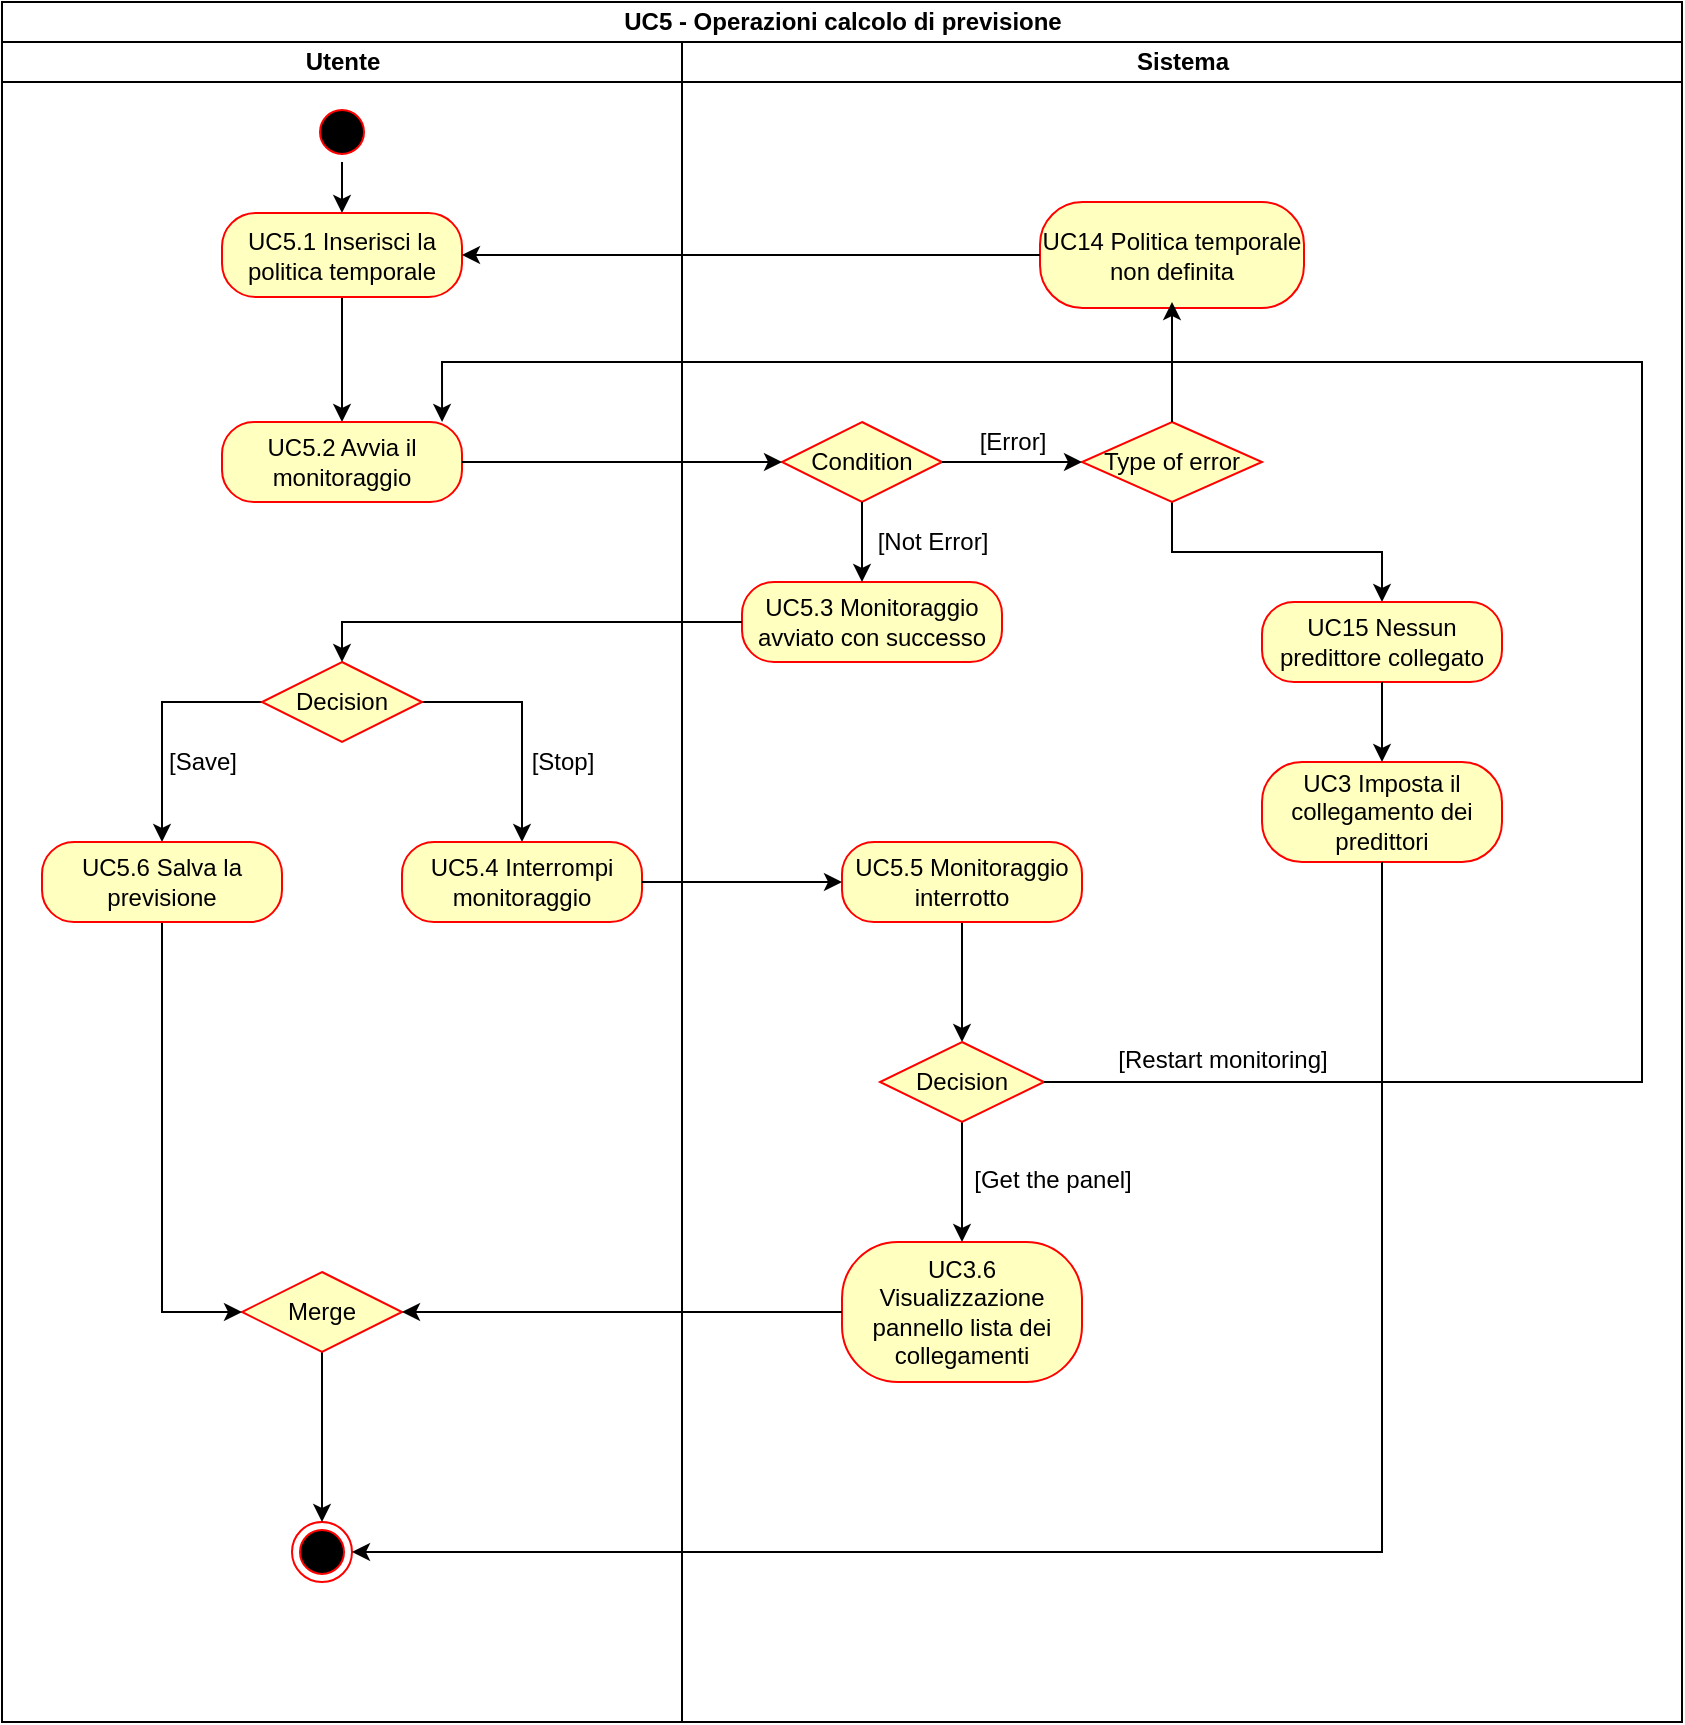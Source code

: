 <mxfile version="13.1.10" type="device"><diagram name="Page-1" id="0783ab3e-0a74-02c8-0abd-f7b4e66b4bec"><mxGraphModel dx="1422" dy="763" grid="1" gridSize="10" guides="1" tooltips="1" connect="1" arrows="1" fold="1" page="1" pageScale="1" pageWidth="850" pageHeight="1100" background="#ffffff" math="0" shadow="0"><root><mxCell id="0"/><mxCell id="1" parent="0"/><mxCell id="SB3XlCeH_5vNEiVYcazy-69" value="UC5 - Operazioni calcolo di previsione" style="swimlane;html=1;childLayout=stackLayout;resizeParent=1;resizeParentMax=0;startSize=20;" vertex="1" parent="1"><mxGeometry x="100" y="60" width="840" height="860" as="geometry"/></mxCell><mxCell id="SB3XlCeH_5vNEiVYcazy-70" value="Utente" style="swimlane;html=1;startSize=20;" vertex="1" parent="SB3XlCeH_5vNEiVYcazy-69"><mxGeometry y="20" width="340" height="840" as="geometry"/></mxCell><mxCell id="SB3XlCeH_5vNEiVYcazy-71" style="edgeStyle=orthogonalEdgeStyle;rounded=0;orthogonalLoop=1;jettySize=auto;html=1;exitX=0.5;exitY=1;exitDx=0;exitDy=0;" edge="1" parent="SB3XlCeH_5vNEiVYcazy-70" source="SB3XlCeH_5vNEiVYcazy-82" target="SB3XlCeH_5vNEiVYcazy-81"><mxGeometry relative="1" as="geometry"/></mxCell><mxCell id="SB3XlCeH_5vNEiVYcazy-72" style="edgeStyle=orthogonalEdgeStyle;rounded=0;orthogonalLoop=1;jettySize=auto;html=1;exitX=0;exitY=0.5;exitDx=0;exitDy=0;" edge="1" parent="SB3XlCeH_5vNEiVYcazy-70" source="SB3XlCeH_5vNEiVYcazy-76" target="SB3XlCeH_5vNEiVYcazy-80"><mxGeometry relative="1" as="geometry"/></mxCell><mxCell id="SB3XlCeH_5vNEiVYcazy-73" style="edgeStyle=orthogonalEdgeStyle;rounded=0;orthogonalLoop=1;jettySize=auto;html=1;exitX=1;exitY=0.5;exitDx=0;exitDy=0;entryX=0.5;entryY=0;entryDx=0;entryDy=0;" edge="1" parent="SB3XlCeH_5vNEiVYcazy-70" source="SB3XlCeH_5vNEiVYcazy-76" target="SB3XlCeH_5vNEiVYcazy-83"><mxGeometry relative="1" as="geometry"/></mxCell><mxCell id="SB3XlCeH_5vNEiVYcazy-75" value="[Save]" style="text;html=1;align=center;verticalAlign=middle;resizable=0;points=[];autosize=1;" vertex="1" parent="SB3XlCeH_5vNEiVYcazy-70"><mxGeometry x="75" y="350" width="50" height="20" as="geometry"/></mxCell><mxCell id="SB3XlCeH_5vNEiVYcazy-74" value="" style="ellipse;html=1;shape=endState;fillColor=#000000;strokeColor=#ff0000;" vertex="1" parent="SB3XlCeH_5vNEiVYcazy-70"><mxGeometry x="145" y="740" width="30" height="30" as="geometry"/></mxCell><mxCell id="SB3XlCeH_5vNEiVYcazy-119" style="edgeStyle=orthogonalEdgeStyle;rounded=0;orthogonalLoop=1;jettySize=auto;html=1;exitX=0.5;exitY=1;exitDx=0;exitDy=0;" edge="1" parent="SB3XlCeH_5vNEiVYcazy-70" source="SB3XlCeH_5vNEiVYcazy-113" target="SB3XlCeH_5vNEiVYcazy-74"><mxGeometry relative="1" as="geometry"/></mxCell><mxCell id="SB3XlCeH_5vNEiVYcazy-113" value="&lt;div&gt;Merge&lt;/div&gt;" style="rhombus;whiteSpace=wrap;html=1;fillColor=#ffffc0;strokeColor=#ff0000;" vertex="1" parent="SB3XlCeH_5vNEiVYcazy-70"><mxGeometry x="120" y="615" width="80" height="40" as="geometry"/></mxCell><mxCell id="SB3XlCeH_5vNEiVYcazy-76" value="Decision" style="rhombus;whiteSpace=wrap;html=1;fillColor=#ffffc0;strokeColor=#ff0000;" vertex="1" parent="SB3XlCeH_5vNEiVYcazy-70"><mxGeometry x="130" y="310" width="80" height="40" as="geometry"/></mxCell><mxCell id="SB3XlCeH_5vNEiVYcazy-77" style="edgeStyle=orthogonalEdgeStyle;rounded=0;orthogonalLoop=1;jettySize=auto;html=1;exitX=0.5;exitY=1;exitDx=0;exitDy=0;" edge="1" parent="SB3XlCeH_5vNEiVYcazy-70" source="SB3XlCeH_5vNEiVYcazy-81" target="SB3XlCeH_5vNEiVYcazy-78"><mxGeometry relative="1" as="geometry"/></mxCell><mxCell id="SB3XlCeH_5vNEiVYcazy-78" value="UC5.2 Avvia il monitoraggio" style="rounded=1;whiteSpace=wrap;html=1;arcSize=40;fontColor=#000000;fillColor=#ffffc0;strokeColor=#ff0000;" vertex="1" parent="SB3XlCeH_5vNEiVYcazy-70"><mxGeometry x="110" y="190" width="120" height="40" as="geometry"/></mxCell><mxCell id="SB3XlCeH_5vNEiVYcazy-118" style="edgeStyle=orthogonalEdgeStyle;rounded=0;orthogonalLoop=1;jettySize=auto;html=1;exitX=0.5;exitY=1;exitDx=0;exitDy=0;entryX=0;entryY=0.5;entryDx=0;entryDy=0;" edge="1" parent="SB3XlCeH_5vNEiVYcazy-70" source="SB3XlCeH_5vNEiVYcazy-80" target="SB3XlCeH_5vNEiVYcazy-113"><mxGeometry relative="1" as="geometry"/></mxCell><mxCell id="SB3XlCeH_5vNEiVYcazy-80" value="UC5.6 Salva la previsione" style="rounded=1;whiteSpace=wrap;html=1;arcSize=40;fontColor=#000000;fillColor=#ffffc0;strokeColor=#ff0000;" vertex="1" parent="SB3XlCeH_5vNEiVYcazy-70"><mxGeometry x="20" y="400" width="120" height="40" as="geometry"/></mxCell><mxCell id="SB3XlCeH_5vNEiVYcazy-81" value="UC5.1 Inserisci la politica temporale" style="rounded=1;whiteSpace=wrap;html=1;arcSize=40;fontColor=#000000;fillColor=#ffffc0;strokeColor=#ff0000;" vertex="1" parent="SB3XlCeH_5vNEiVYcazy-70"><mxGeometry x="110" y="85.5" width="120" height="42" as="geometry"/></mxCell><mxCell id="SB3XlCeH_5vNEiVYcazy-82" value="" style="ellipse;html=1;shape=startState;fillColor=#000000;strokeColor=#ff0000;" vertex="1" parent="SB3XlCeH_5vNEiVYcazy-70"><mxGeometry x="155" y="30" width="30" height="30" as="geometry"/></mxCell><mxCell id="SB3XlCeH_5vNEiVYcazy-83" value="UC5.4 Interrompi monitoraggio" style="rounded=1;whiteSpace=wrap;html=1;arcSize=40;fontColor=#000000;fillColor=#ffffc0;strokeColor=#ff0000;" vertex="1" parent="SB3XlCeH_5vNEiVYcazy-70"><mxGeometry x="200" y="400" width="120" height="40" as="geometry"/></mxCell><mxCell id="SB3XlCeH_5vNEiVYcazy-84" value="[Stop]" style="text;html=1;align=center;verticalAlign=middle;resizable=0;points=[];autosize=1;" vertex="1" parent="SB3XlCeH_5vNEiVYcazy-70"><mxGeometry x="255" y="350" width="50" height="20" as="geometry"/></mxCell><mxCell id="SB3XlCeH_5vNEiVYcazy-85" value="Sistema" style="swimlane;html=1;startSize=20;" vertex="1" parent="SB3XlCeH_5vNEiVYcazy-69"><mxGeometry x="340" y="20" width="500" height="840" as="geometry"/></mxCell><mxCell id="SB3XlCeH_5vNEiVYcazy-86" value="Condition" style="rhombus;whiteSpace=wrap;html=1;fillColor=#ffffc0;strokeColor=#ff0000;" vertex="1" parent="SB3XlCeH_5vNEiVYcazy-85"><mxGeometry x="50" y="190" width="80" height="40" as="geometry"/></mxCell><mxCell id="SB3XlCeH_5vNEiVYcazy-87" value="UC5.3 Monitoraggio avviato con successo" style="rounded=1;whiteSpace=wrap;html=1;arcSize=40;fontColor=#000000;fillColor=#ffffc0;strokeColor=#ff0000;" vertex="1" parent="SB3XlCeH_5vNEiVYcazy-85"><mxGeometry x="30" y="270" width="130" height="40" as="geometry"/></mxCell><mxCell id="SB3XlCeH_5vNEiVYcazy-88" value="[Not Error]" style="text;html=1;align=center;verticalAlign=middle;resizable=0;points=[];autosize=1;" vertex="1" parent="SB3XlCeH_5vNEiVYcazy-85"><mxGeometry x="90" y="240" width="70" height="20" as="geometry"/></mxCell><mxCell id="SB3XlCeH_5vNEiVYcazy-89" style="edgeStyle=orthogonalEdgeStyle;rounded=0;orthogonalLoop=1;jettySize=auto;html=1;exitX=0.5;exitY=1;exitDx=0;exitDy=0;entryX=0.5;entryY=0;entryDx=0;entryDy=0;" edge="1" parent="SB3XlCeH_5vNEiVYcazy-85" source="SB3XlCeH_5vNEiVYcazy-90" target="SB3XlCeH_5vNEiVYcazy-93"><mxGeometry relative="1" as="geometry"/></mxCell><mxCell id="SB3XlCeH_5vNEiVYcazy-90" value="UC5.5 Monitoraggio interrotto" style="rounded=1;whiteSpace=wrap;html=1;arcSize=40;fontColor=#000000;fillColor=#ffffc0;strokeColor=#ff0000;" vertex="1" parent="SB3XlCeH_5vNEiVYcazy-85"><mxGeometry x="80" y="400" width="120" height="40" as="geometry"/></mxCell><mxCell id="SB3XlCeH_5vNEiVYcazy-91" value="UC3.6 Visualizzazione pannello lista dei collegamenti" style="rounded=1;whiteSpace=wrap;html=1;arcSize=40;fontColor=#000000;fillColor=#ffffc0;strokeColor=#ff0000;" vertex="1" parent="SB3XlCeH_5vNEiVYcazy-85"><mxGeometry x="80" y="600" width="120" height="70" as="geometry"/></mxCell><mxCell id="SB3XlCeH_5vNEiVYcazy-92" style="edgeStyle=orthogonalEdgeStyle;rounded=0;orthogonalLoop=1;jettySize=auto;html=1;" edge="1" parent="SB3XlCeH_5vNEiVYcazy-85" source="SB3XlCeH_5vNEiVYcazy-93" target="SB3XlCeH_5vNEiVYcazy-91"><mxGeometry relative="1" as="geometry"/></mxCell><mxCell id="SB3XlCeH_5vNEiVYcazy-93" value="Decision" style="rhombus;whiteSpace=wrap;html=1;fillColor=#ffffc0;strokeColor=#ff0000;" vertex="1" parent="SB3XlCeH_5vNEiVYcazy-85"><mxGeometry x="99" y="500" width="82" height="40" as="geometry"/></mxCell><mxCell id="SB3XlCeH_5vNEiVYcazy-94" value="[Error]" style="text;html=1;align=center;verticalAlign=middle;resizable=0;points=[];autosize=1;" vertex="1" parent="SB3XlCeH_5vNEiVYcazy-85"><mxGeometry x="140" y="190" width="50" height="20" as="geometry"/></mxCell><mxCell id="SB3XlCeH_5vNEiVYcazy-95" style="edgeStyle=orthogonalEdgeStyle;rounded=0;orthogonalLoop=1;jettySize=auto;html=1;exitX=0.5;exitY=1;exitDx=0;exitDy=0;entryX=0.5;entryY=0;entryDx=0;entryDy=0;" edge="1" parent="SB3XlCeH_5vNEiVYcazy-85" source="SB3XlCeH_5vNEiVYcazy-97" target="SB3XlCeH_5vNEiVYcazy-100"><mxGeometry relative="1" as="geometry"/></mxCell><mxCell id="SB3XlCeH_5vNEiVYcazy-96" value="[Get the panel]" style="text;html=1;align=center;verticalAlign=middle;resizable=0;points=[];autosize=1;" vertex="1" parent="SB3XlCeH_5vNEiVYcazy-85"><mxGeometry x="140" y="559" width="90" height="20" as="geometry"/></mxCell><mxCell id="SB3XlCeH_5vNEiVYcazy-97" value="Type of error" style="rhombus;whiteSpace=wrap;html=1;fillColor=#ffffc0;strokeColor=#ff0000;" vertex="1" parent="SB3XlCeH_5vNEiVYcazy-85"><mxGeometry x="200" y="190" width="90" height="40" as="geometry"/></mxCell><mxCell id="SB3XlCeH_5vNEiVYcazy-98" value="UC14 Politica temporale non definita" style="rounded=1;whiteSpace=wrap;html=1;arcSize=40;fontColor=#000000;fillColor=#ffffc0;strokeColor=#ff0000;" vertex="1" parent="SB3XlCeH_5vNEiVYcazy-85"><mxGeometry x="179" y="80" width="132" height="53" as="geometry"/></mxCell><mxCell id="SB3XlCeH_5vNEiVYcazy-99" value="[Restart monitoring]" style="text;html=1;align=center;verticalAlign=middle;resizable=0;points=[];autosize=1;" vertex="1" parent="SB3XlCeH_5vNEiVYcazy-85"><mxGeometry x="210" y="499" width="120" height="20" as="geometry"/></mxCell><mxCell id="SB3XlCeH_5vNEiVYcazy-100" value="UC15 Nessun predittore collegato" style="rounded=1;whiteSpace=wrap;html=1;arcSize=40;fontColor=#000000;fillColor=#ffffc0;strokeColor=#ff0000;" vertex="1" parent="SB3XlCeH_5vNEiVYcazy-85"><mxGeometry x="290" y="280" width="120" height="40" as="geometry"/></mxCell><mxCell id="SB3XlCeH_5vNEiVYcazy-101" value="UC3 Imposta il collegamento dei predittori" style="rounded=1;whiteSpace=wrap;html=1;arcSize=40;fontColor=#000000;fillColor=#ffffc0;strokeColor=#ff0000;" vertex="1" parent="SB3XlCeH_5vNEiVYcazy-85"><mxGeometry x="290" y="360" width="120" height="50" as="geometry"/></mxCell><mxCell id="SB3XlCeH_5vNEiVYcazy-102" style="edgeStyle=orthogonalEdgeStyle;rounded=0;orthogonalLoop=1;jettySize=auto;html=1;exitX=1;exitY=0.5;exitDx=0;exitDy=0;" edge="1" parent="SB3XlCeH_5vNEiVYcazy-69" source="SB3XlCeH_5vNEiVYcazy-78" target="SB3XlCeH_5vNEiVYcazy-86"><mxGeometry relative="1" as="geometry"/></mxCell><mxCell id="SB3XlCeH_5vNEiVYcazy-103" style="edgeStyle=orthogonalEdgeStyle;rounded=0;orthogonalLoop=1;jettySize=auto;html=1;exitX=0;exitY=0.5;exitDx=0;exitDy=0;entryX=0.5;entryY=0;entryDx=0;entryDy=0;" edge="1" parent="SB3XlCeH_5vNEiVYcazy-69" source="SB3XlCeH_5vNEiVYcazy-87" target="SB3XlCeH_5vNEiVYcazy-76"><mxGeometry relative="1" as="geometry"/></mxCell><mxCell id="SB3XlCeH_5vNEiVYcazy-104" style="edgeStyle=orthogonalEdgeStyle;rounded=0;orthogonalLoop=1;jettySize=auto;html=1;exitX=1;exitY=0.5;exitDx=0;exitDy=0;entryX=0.917;entryY=0;entryDx=0;entryDy=0;entryPerimeter=0;" edge="1" parent="SB3XlCeH_5vNEiVYcazy-69" source="SB3XlCeH_5vNEiVYcazy-93" target="SB3XlCeH_5vNEiVYcazy-78"><mxGeometry relative="1" as="geometry"><Array as="points"><mxPoint x="820" y="540"/><mxPoint x="820" y="180"/><mxPoint x="220" y="180"/></Array></mxGeometry></mxCell><mxCell id="SB3XlCeH_5vNEiVYcazy-106" style="edgeStyle=orthogonalEdgeStyle;rounded=0;orthogonalLoop=1;jettySize=auto;html=1;exitX=0;exitY=0.5;exitDx=0;exitDy=0;entryX=1;entryY=0.5;entryDx=0;entryDy=0;" edge="1" parent="SB3XlCeH_5vNEiVYcazy-69" source="SB3XlCeH_5vNEiVYcazy-98" target="SB3XlCeH_5vNEiVYcazy-81"><mxGeometry relative="1" as="geometry"/></mxCell><mxCell id="SB3XlCeH_5vNEiVYcazy-107" style="edgeStyle=orthogonalEdgeStyle;rounded=0;orthogonalLoop=1;jettySize=auto;html=1;exitX=0.5;exitY=1;exitDx=0;exitDy=0;entryX=1;entryY=0.5;entryDx=0;entryDy=0;" edge="1" parent="SB3XlCeH_5vNEiVYcazy-69" source="SB3XlCeH_5vNEiVYcazy-101" target="SB3XlCeH_5vNEiVYcazy-74"><mxGeometry relative="1" as="geometry"/></mxCell><mxCell id="SB3XlCeH_5vNEiVYcazy-117" style="edgeStyle=orthogonalEdgeStyle;rounded=0;orthogonalLoop=1;jettySize=auto;html=1;exitX=0;exitY=0.5;exitDx=0;exitDy=0;" edge="1" parent="SB3XlCeH_5vNEiVYcazy-69" source="SB3XlCeH_5vNEiVYcazy-91" target="SB3XlCeH_5vNEiVYcazy-113"><mxGeometry relative="1" as="geometry"/></mxCell><mxCell id="SB3XlCeH_5vNEiVYcazy-108" style="edgeStyle=orthogonalEdgeStyle;rounded=0;orthogonalLoop=1;jettySize=auto;html=1;exitX=0.5;exitY=1;exitDx=0;exitDy=0;" edge="1" parent="1" source="SB3XlCeH_5vNEiVYcazy-86"><mxGeometry relative="1" as="geometry"><mxPoint x="530" y="350" as="targetPoint"/></mxGeometry></mxCell><mxCell id="SB3XlCeH_5vNEiVYcazy-109" style="edgeStyle=orthogonalEdgeStyle;rounded=0;orthogonalLoop=1;jettySize=auto;html=1;exitX=1;exitY=0.5;exitDx=0;exitDy=0;" edge="1" parent="1" source="SB3XlCeH_5vNEiVYcazy-83"><mxGeometry relative="1" as="geometry"><mxPoint x="520" y="500" as="targetPoint"/></mxGeometry></mxCell><mxCell id="SB3XlCeH_5vNEiVYcazy-110" style="edgeStyle=orthogonalEdgeStyle;rounded=0;orthogonalLoop=1;jettySize=auto;html=1;exitX=1;exitY=0.5;exitDx=0;exitDy=0;" edge="1" parent="1" source="SB3XlCeH_5vNEiVYcazy-86"><mxGeometry relative="1" as="geometry"><mxPoint x="640" y="290" as="targetPoint"/></mxGeometry></mxCell><mxCell id="SB3XlCeH_5vNEiVYcazy-111" style="edgeStyle=orthogonalEdgeStyle;rounded=0;orthogonalLoop=1;jettySize=auto;html=1;" edge="1" parent="1" source="SB3XlCeH_5vNEiVYcazy-100"><mxGeometry relative="1" as="geometry"><mxPoint x="790" y="440" as="targetPoint"/></mxGeometry></mxCell><mxCell id="SB3XlCeH_5vNEiVYcazy-112" style="edgeStyle=orthogonalEdgeStyle;rounded=0;orthogonalLoop=1;jettySize=auto;html=1;exitX=0.5;exitY=0;exitDx=0;exitDy=0;" edge="1" parent="1" source="SB3XlCeH_5vNEiVYcazy-97"><mxGeometry relative="1" as="geometry"><mxPoint x="685" y="210" as="targetPoint"/></mxGeometry></mxCell></root></mxGraphModel></diagram></mxfile>